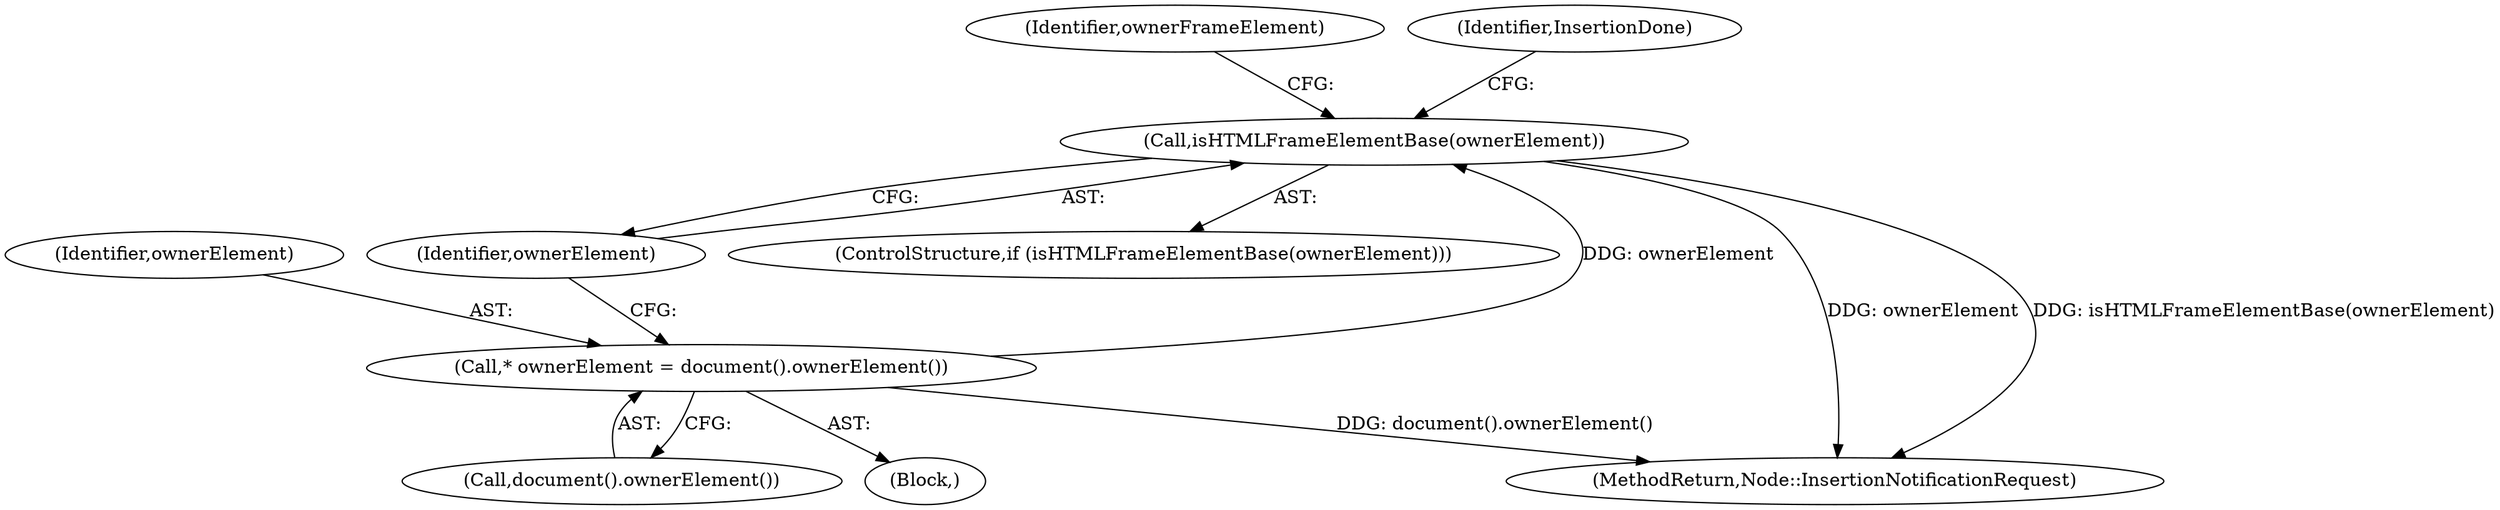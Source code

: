 digraph "0_Chrome_d22bd7ecd1cc576a1a586ee59d5e08d7eee6cdf3@pointer" {
"1000113" [label="(Call,isHTMLFrameElementBase(ownerElement))"];
"1000109" [label="(Call,* ownerElement = document().ownerElement())"];
"1000107" [label="(Block,)"];
"1000118" [label="(Identifier,ownerFrameElement)"];
"1000114" [label="(Identifier,ownerElement)"];
"1000112" [label="(ControlStructure,if (isHTMLFrameElementBase(ownerElement)))"];
"1000109" [label="(Call,* ownerElement = document().ownerElement())"];
"1000111" [label="(Call,document().ownerElement())"];
"1000147" [label="(Identifier,InsertionDone)"];
"1000148" [label="(MethodReturn,Node::InsertionNotificationRequest)"];
"1000110" [label="(Identifier,ownerElement)"];
"1000113" [label="(Call,isHTMLFrameElementBase(ownerElement))"];
"1000113" -> "1000112"  [label="AST: "];
"1000113" -> "1000114"  [label="CFG: "];
"1000114" -> "1000113"  [label="AST: "];
"1000118" -> "1000113"  [label="CFG: "];
"1000147" -> "1000113"  [label="CFG: "];
"1000113" -> "1000148"  [label="DDG: ownerElement"];
"1000113" -> "1000148"  [label="DDG: isHTMLFrameElementBase(ownerElement)"];
"1000109" -> "1000113"  [label="DDG: ownerElement"];
"1000109" -> "1000107"  [label="AST: "];
"1000109" -> "1000111"  [label="CFG: "];
"1000110" -> "1000109"  [label="AST: "];
"1000111" -> "1000109"  [label="AST: "];
"1000114" -> "1000109"  [label="CFG: "];
"1000109" -> "1000148"  [label="DDG: document().ownerElement()"];
}
